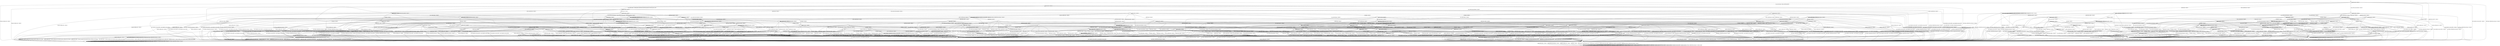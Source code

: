 digraph g {

	s0 [shape="circle" label="s0"];
	s1 [shape="circle" label="s1"];
	s2 [shape="circle" label="s2"];
	s3 [shape="circle" label="s3"];
	s4 [shape="circle" label="s4"];
	s5 [shape="circle" label="s5"];
	s6 [shape="circle" label="s6"];
	s7 [shape="circle" label="s7"];
	s8 [shape="circle" label="s8"];
	s9 [shape="circle" label="s9"];
	s10 [shape="circle" label="s10"];
	s11 [shape="circle" label="s11"];
	s12 [shape="circle" label="s12"];
	s13 [shape="circle" label="s13"];
	s14 [shape="circle" label="s14"];
	s15 [shape="circle" label="s15"];
	s16 [shape="circle" label="s16"];
	s17 [shape="circle" label="s17"];
	s18 [shape="circle" label="s18"];
	s19 [shape="circle" label="s19"];
	s20 [shape="circle" label="s20"];
	s21 [shape="circle" label="s21"];
	s22 [shape="circle" label="s22"];
	s23 [shape="circle" label="s23"];
	s24 [shape="circle" label="s24"];
	s25 [shape="circle" label="s25"];
	s26 [shape="circle" label="s26"];
	s27 [shape="circle" label="s27"];
	s28 [shape="circle" label="s28"];
	s29 [shape="circle" label="s29"];
	s30 [shape="circle" label="s30"];
	s31 [shape="circle" label="s31"];
	s32 [shape="circle" label="s32"];
	s33 [shape="circle" label="s33"];
	s34 [shape="circle" label="s34"];
	s35 [shape="circle" label="s35"];
	s36 [shape="circle" label="s36"];
	s37 [shape="circle" label="s37"];
	s38 [shape="circle" label="s38"];
	s39 [shape="circle" label="s39"];
	s40 [shape="circle" label="s40"];
	s41 [shape="circle" label="s41"];
	s42 [shape="circle" label="s42"];
	s43 [shape="circle" label="s43"];
	s44 [shape="circle" label="s44"];
	s45 [shape="circle" label="s45"];
	s46 [shape="circle" label="s46"];
	s47 [shape="circle" label="s47"];
	s48 [shape="circle" label="s48"];
	s49 [shape="circle" label="s49"];
	s50 [shape="circle" label="s50"];
	s51 [shape="circle" label="s51"];
	s52 [shape="circle" label="s52"];
	s53 [shape="circle" label="s53"];
	s54 [shape="circle" label="s54"];
	s55 [shape="circle" label="s55"];
	s56 [shape="circle" label="s56"];
	s57 [shape="circle" label="s57"];
	s58 [shape="circle" label="s58"];
	s59 [shape="circle" label="s59"];
	s60 [shape="circle" label="s60"];
	s61 [shape="circle" label="s61"];
	s62 [shape="circle" label="s62"];
	s63 [shape="circle" label="s63"];
	s64 [shape="circle" label="s64"];
	s65 [shape="circle" label="s65"];
	s66 [shape="circle" label="s66"];
	s67 [shape="circle" label="s67"];
	s68 [shape="circle" label="s68"];
	s69 [shape="circle" label="s69"];
	s70 [shape="circle" label="s70"];
	s71 [shape="circle" label="s71"];
	s72 [shape="circle" label="s72"];
	s73 [shape="circle" label="s73"];
	s74 [shape="circle" label="s74"];
	s75 [shape="circle" label="s75"];
	s76 [shape="circle" label="s76"];
	s77 [shape="circle" label="s77"];
	s78 [shape="circle" label="s78"];
	s79 [shape="circle" label="s79"];
	s80 [shape="circle" label="s80"];
	s81 [shape="circle" label="s81"];
	s82 [shape="circle" label="s82"];
	s83 [shape="circle" label="s83"];
	s84 [shape="circle" label="s84"];
	s85 [shape="circle" label="s85"];
	s86 [shape="circle" label="s86"];
	s87 [shape="circle" label="s87"];
	s88 [shape="circle" label="s88"];
	s89 [shape="circle" label="s89"];
	s0 -> s1 [label="RSA_CLIENT_HELLO / HELLO_VERIFY_REQUEST"];
	s0 -> s12 [label="RSA_CLIENT_KEY_EXCHANGE / TIMEOUT"];
	s0 -> s11 [label="CHANGE_CIPHER_SPEC / TIMEOUT"];
	s0 -> s21 [label="FINISHED / TIMEOUT"];
	s0 -> s0 [label="APPLICATION / TIMEOUT"];
	s0 -> s29 [label="CERTIFICATE / TIMEOUT"];
	s0 -> s42 [label="EMPTY_CERTIFICATE / TIMEOUT"];
	s0 -> s21 [label="CERTIFICATE_VERIFY / TIMEOUT"];
	s0 -> s3 [label="Alert(WARNING,CLOSE_NOTIFY) / TIMEOUT"];
	s0 -> s3 [label="Alert(FATAL,UNEXPECTED_MESSAGE) / TIMEOUT"];
	s1 -> s2 [label="RSA_CLIENT_HELLO / SERVER_HELLO,CERTIFICATE,CERTIFICATE_REQUEST,SERVER_HELLO_DONE"];
	s1 -> s16 [label="RSA_CLIENT_KEY_EXCHANGE / TIMEOUT"];
	s1 -> s11 [label="CHANGE_CIPHER_SPEC / TIMEOUT"];
	s1 -> s8 [label="FINISHED / TIMEOUT"];
	s1 -> s1 [label="APPLICATION / TIMEOUT"];
	s1 -> s18 [label="CERTIFICATE / TIMEOUT"];
	s1 -> s5 [label="EMPTY_CERTIFICATE / TIMEOUT"];
	s1 -> s8 [label="CERTIFICATE_VERIFY / TIMEOUT"];
	s1 -> s3 [label="Alert(WARNING,CLOSE_NOTIFY) / Alert(WARNING,CLOSE_NOTIFY)"];
	s1 -> s3 [label="Alert(FATAL,UNEXPECTED_MESSAGE) / TIMEOUT"];
	s2 -> s3 [label="RSA_CLIENT_HELLO / Alert(FATAL,UNEXPECTED_MESSAGE)"];
	s2 -> s13 [label="RSA_CLIENT_KEY_EXCHANGE / TIMEOUT"];
	s2 -> s11 [label="CHANGE_CIPHER_SPEC / TIMEOUT"];
	s2 -> s8 [label="FINISHED / TIMEOUT"];
	s2 -> s2 [label="APPLICATION / TIMEOUT"];
	s2 -> s26 [label="CERTIFICATE / TIMEOUT"];
	s2 -> s9 [label="EMPTY_CERTIFICATE / TIMEOUT"];
	s2 -> s8 [label="CERTIFICATE_VERIFY / TIMEOUT"];
	s2 -> s3 [label="Alert(WARNING,CLOSE_NOTIFY) / Alert(WARNING,CLOSE_NOTIFY)"];
	s2 -> s3 [label="Alert(FATAL,UNEXPECTED_MESSAGE) / TIMEOUT"];
	s3 -> s4 [label="RSA_CLIENT_HELLO / TIMEOUT"];
	s3 -> s4 [label="RSA_CLIENT_KEY_EXCHANGE / TIMEOUT"];
	s3 -> s4 [label="CHANGE_CIPHER_SPEC / TIMEOUT"];
	s3 -> s4 [label="FINISHED / TIMEOUT"];
	s3 -> s4 [label="APPLICATION / TIMEOUT"];
	s3 -> s4 [label="CERTIFICATE / TIMEOUT"];
	s3 -> s4 [label="EMPTY_CERTIFICATE / TIMEOUT"];
	s3 -> s4 [label="CERTIFICATE_VERIFY / TIMEOUT"];
	s3 -> s4 [label="Alert(WARNING,CLOSE_NOTIFY) / TIMEOUT"];
	s3 -> s4 [label="Alert(FATAL,UNEXPECTED_MESSAGE) / TIMEOUT"];
	s4 -> s4 [label="RSA_CLIENT_HELLO / SOCKET_CLOSED"];
	s4 -> s4 [label="RSA_CLIENT_KEY_EXCHANGE / SOCKET_CLOSED"];
	s4 -> s4 [label="CHANGE_CIPHER_SPEC / SOCKET_CLOSED"];
	s4 -> s4 [label="FINISHED / SOCKET_CLOSED"];
	s4 -> s4 [label="APPLICATION / SOCKET_CLOSED"];
	s4 -> s4 [label="CERTIFICATE / SOCKET_CLOSED"];
	s4 -> s4 [label="EMPTY_CERTIFICATE / SOCKET_CLOSED"];
	s4 -> s4 [label="CERTIFICATE_VERIFY / SOCKET_CLOSED"];
	s4 -> s4 [label="Alert(WARNING,CLOSE_NOTIFY) / SOCKET_CLOSED"];
	s4 -> s4 [label="Alert(FATAL,UNEXPECTED_MESSAGE) / SOCKET_CLOSED"];
	s5 -> s5 [label="RSA_CLIENT_HELLO / TIMEOUT"];
	s5 -> s57 [label="RSA_CLIENT_KEY_EXCHANGE / TIMEOUT"];
	s5 -> s6 [label="CHANGE_CIPHER_SPEC / TIMEOUT"];
	s5 -> s28 [label="FINISHED / TIMEOUT"];
	s5 -> s5 [label="APPLICATION / TIMEOUT"];
	s5 -> s8 [label="CERTIFICATE / TIMEOUT"];
	s5 -> s8 [label="EMPTY_CERTIFICATE / TIMEOUT"];
	s5 -> s7 [label="CERTIFICATE_VERIFY / TIMEOUT"];
	s5 -> s3 [label="Alert(WARNING,CLOSE_NOTIFY) / Alert(WARNING,CLOSE_NOTIFY)"];
	s5 -> s3 [label="Alert(FATAL,UNEXPECTED_MESSAGE) / TIMEOUT"];
	s6 -> s3 [label="RSA_CLIENT_HELLO / Alert(FATAL,UNEXPECTED_MESSAGE)"];
	s6 -> s3 [label="RSA_CLIENT_KEY_EXCHANGE / Alert(FATAL,UNEXPECTED_MESSAGE)"];
	s6 -> s11 [label="CHANGE_CIPHER_SPEC / TIMEOUT"];
	s6 -> s3 [label="FINISHED / Alert(FATAL,UNEXPECTED_MESSAGE)"];
	s6 -> s6 [label="APPLICATION / TIMEOUT"];
	s6 -> s3 [label="CERTIFICATE / Alert(FATAL,UNEXPECTED_MESSAGE)"];
	s6 -> s3 [label="EMPTY_CERTIFICATE / Alert(FATAL,UNEXPECTED_MESSAGE)"];
	s6 -> s3 [label="CERTIFICATE_VERIFY / Alert(FATAL,UNEXPECTED_MESSAGE)"];
	s6 -> s6 [label="Alert(WARNING,CLOSE_NOTIFY) / TIMEOUT"];
	s6 -> s6 [label="Alert(FATAL,UNEXPECTED_MESSAGE) / TIMEOUT"];
	s7 -> s7 [label="RSA_CLIENT_HELLO / TIMEOUT"];
	s7 -> s71 [label="RSA_CLIENT_KEY_EXCHANGE / TIMEOUT"];
	s7 -> s6 [label="CHANGE_CIPHER_SPEC / TIMEOUT"];
	s7 -> s53 [label="FINISHED / TIMEOUT"];
	s7 -> s7 [label="APPLICATION / TIMEOUT"];
	s7 -> s8 [label="CERTIFICATE / TIMEOUT"];
	s7 -> s8 [label="EMPTY_CERTIFICATE / TIMEOUT"];
	s7 -> s8 [label="CERTIFICATE_VERIFY / TIMEOUT"];
	s7 -> s3 [label="Alert(WARNING,CLOSE_NOTIFY) / Alert(WARNING,CLOSE_NOTIFY)"];
	s7 -> s3 [label="Alert(FATAL,UNEXPECTED_MESSAGE) / TIMEOUT"];
	s8 -> s8 [label="RSA_CLIENT_HELLO / TIMEOUT"];
	s8 -> s8 [label="RSA_CLIENT_KEY_EXCHANGE / TIMEOUT"];
	s8 -> s11 [label="CHANGE_CIPHER_SPEC / TIMEOUT"];
	s8 -> s8 [label="FINISHED / TIMEOUT"];
	s8 -> s8 [label="APPLICATION / TIMEOUT"];
	s8 -> s8 [label="CERTIFICATE / TIMEOUT"];
	s8 -> s8 [label="EMPTY_CERTIFICATE / TIMEOUT"];
	s8 -> s8 [label="CERTIFICATE_VERIFY / TIMEOUT"];
	s8 -> s3 [label="Alert(WARNING,CLOSE_NOTIFY) / Alert(WARNING,CLOSE_NOTIFY)"];
	s8 -> s3 [label="Alert(FATAL,UNEXPECTED_MESSAGE) / TIMEOUT"];
	s9 -> s31 [label="RSA_CLIENT_HELLO / TIMEOUT"];
	s9 -> s19 [label="RSA_CLIENT_KEY_EXCHANGE / TIMEOUT"];
	s9 -> s10 [label="CHANGE_CIPHER_SPEC / TIMEOUT"];
	s9 -> s46 [label="FINISHED / TIMEOUT"];
	s9 -> s9 [label="APPLICATION / TIMEOUT"];
	s9 -> s8 [label="CERTIFICATE / TIMEOUT"];
	s9 -> s8 [label="EMPTY_CERTIFICATE / TIMEOUT"];
	s9 -> s9 [label="CERTIFICATE_VERIFY / TIMEOUT"];
	s9 -> s3 [label="Alert(WARNING,CLOSE_NOTIFY) / Alert(WARNING,CLOSE_NOTIFY)"];
	s9 -> s3 [label="Alert(FATAL,UNEXPECTED_MESSAGE) / TIMEOUT"];
	s10 -> s3 [label="RSA_CLIENT_HELLO / Alert(FATAL,BAD_CERTIFICATE)"];
	s10 -> s3 [label="RSA_CLIENT_KEY_EXCHANGE / Alert(FATAL,BAD_CERTIFICATE)"];
	s10 -> s11 [label="CHANGE_CIPHER_SPEC / TIMEOUT"];
	s10 -> s3 [label="FINISHED / Alert(FATAL,BAD_CERTIFICATE)"];
	s10 -> s10 [label="APPLICATION / TIMEOUT"];
	s10 -> s3 [label="CERTIFICATE / Alert(FATAL,BAD_CERTIFICATE)"];
	s10 -> s3 [label="EMPTY_CERTIFICATE / Alert(FATAL,BAD_CERTIFICATE)"];
	s10 -> s3 [label="CERTIFICATE_VERIFY / Alert(FATAL,BAD_CERTIFICATE)"];
	s10 -> s10 [label="Alert(WARNING,CLOSE_NOTIFY) / TIMEOUT"];
	s10 -> s10 [label="Alert(FATAL,UNEXPECTED_MESSAGE) / TIMEOUT"];
	s11 -> s11 [label="RSA_CLIENT_HELLO / TIMEOUT"];
	s11 -> s11 [label="RSA_CLIENT_KEY_EXCHANGE / TIMEOUT"];
	s11 -> s11 [label="CHANGE_CIPHER_SPEC / TIMEOUT"];
	s11 -> s11 [label="FINISHED / TIMEOUT"];
	s11 -> s11 [label="APPLICATION / TIMEOUT"];
	s11 -> s11 [label="CERTIFICATE / TIMEOUT"];
	s11 -> s11 [label="EMPTY_CERTIFICATE / TIMEOUT"];
	s11 -> s11 [label="CERTIFICATE_VERIFY / TIMEOUT"];
	s11 -> s11 [label="Alert(WARNING,CLOSE_NOTIFY) / TIMEOUT"];
	s11 -> s11 [label="Alert(FATAL,UNEXPECTED_MESSAGE) / TIMEOUT"];
	s12 -> s85 [label="RSA_CLIENT_HELLO / TIMEOUT"];
	s12 -> s21 [label="RSA_CLIENT_KEY_EXCHANGE / TIMEOUT"];
	s12 -> s20 [label="CHANGE_CIPHER_SPEC / TIMEOUT"];
	s12 -> s22 [label="FINISHED / TIMEOUT"];
	s12 -> s12 [label="APPLICATION / TIMEOUT"];
	s12 -> s56 [label="CERTIFICATE / TIMEOUT"];
	s12 -> s56 [label="EMPTY_CERTIFICATE / TIMEOUT"];
	s12 -> s55 [label="CERTIFICATE_VERIFY / TIMEOUT"];
	s12 -> s3 [label="Alert(WARNING,CLOSE_NOTIFY) / TIMEOUT"];
	s12 -> s3 [label="Alert(FATAL,UNEXPECTED_MESSAGE) / TIMEOUT"];
	s13 -> s38 [label="RSA_CLIENT_HELLO / TIMEOUT"];
	s13 -> s8 [label="RSA_CLIENT_KEY_EXCHANGE / TIMEOUT"];
	s13 -> s23 [label="CHANGE_CIPHER_SPEC / TIMEOUT"];
	s13 -> s33 [label="FINISHED / TIMEOUT"];
	s13 -> s13 [label="APPLICATION / TIMEOUT"];
	s13 -> s77 [label="CERTIFICATE / TIMEOUT"];
	s13 -> s19 [label="EMPTY_CERTIFICATE / TIMEOUT"];
	s13 -> s14 [label="CERTIFICATE_VERIFY / TIMEOUT"];
	s13 -> s3 [label="Alert(WARNING,CLOSE_NOTIFY) / Alert(WARNING,CLOSE_NOTIFY)"];
	s13 -> s3 [label="Alert(FATAL,UNEXPECTED_MESSAGE) / TIMEOUT"];
	s14 -> s14 [label="RSA_CLIENT_HELLO / TIMEOUT"];
	s14 -> s8 [label="RSA_CLIENT_KEY_EXCHANGE / TIMEOUT"];
	s14 -> s15 [label="CHANGE_CIPHER_SPEC / TIMEOUT"];
	s14 -> s39 [label="FINISHED / TIMEOUT"];
	s14 -> s14 [label="APPLICATION / TIMEOUT"];
	s14 -> s37 [label="CERTIFICATE / TIMEOUT"];
	s14 -> s37 [label="EMPTY_CERTIFICATE / TIMEOUT"];
	s14 -> s8 [label="CERTIFICATE_VERIFY / TIMEOUT"];
	s14 -> s3 [label="Alert(WARNING,CLOSE_NOTIFY) / Alert(WARNING,CLOSE_NOTIFY)"];
	s14 -> s3 [label="Alert(FATAL,UNEXPECTED_MESSAGE) / TIMEOUT"];
	s15 -> s3 [label="RSA_CLIENT_HELLO / Alert(FATAL,HANDSHAKE_FAILURE)"];
	s15 -> s3 [label="RSA_CLIENT_KEY_EXCHANGE / Alert(FATAL,HANDSHAKE_FAILURE)"];
	s15 -> s11 [label="CHANGE_CIPHER_SPEC / TIMEOUT"];
	s15 -> s3 [label="FINISHED / Alert(FATAL,HANDSHAKE_FAILURE)"];
	s15 -> s15 [label="APPLICATION / TIMEOUT"];
	s15 -> s3 [label="CERTIFICATE / Alert(FATAL,HANDSHAKE_FAILURE)"];
	s15 -> s3 [label="EMPTY_CERTIFICATE / Alert(FATAL,HANDSHAKE_FAILURE)"];
	s15 -> s3 [label="CERTIFICATE_VERIFY / Alert(FATAL,HANDSHAKE_FAILURE)"];
	s15 -> s15 [label="Alert(WARNING,CLOSE_NOTIFY) / TIMEOUT"];
	s15 -> s15 [label="Alert(FATAL,UNEXPECTED_MESSAGE) / TIMEOUT"];
	s16 -> s38 [label="RSA_CLIENT_HELLO / TIMEOUT"];
	s16 -> s8 [label="RSA_CLIENT_KEY_EXCHANGE / TIMEOUT"];
	s16 -> s6 [label="CHANGE_CIPHER_SPEC / TIMEOUT"];
	s16 -> s33 [label="FINISHED / TIMEOUT"];
	s16 -> s16 [label="APPLICATION / TIMEOUT"];
	s16 -> s57 [label="CERTIFICATE / TIMEOUT"];
	s16 -> s57 [label="EMPTY_CERTIFICATE / TIMEOUT"];
	s16 -> s17 [label="CERTIFICATE_VERIFY / TIMEOUT"];
	s16 -> s3 [label="Alert(WARNING,CLOSE_NOTIFY) / Alert(WARNING,CLOSE_NOTIFY)"];
	s16 -> s3 [label="Alert(FATAL,UNEXPECTED_MESSAGE) / TIMEOUT"];
	s17 -> s51 [label="RSA_CLIENT_HELLO / TIMEOUT"];
	s17 -> s8 [label="RSA_CLIENT_KEY_EXCHANGE / TIMEOUT"];
	s17 -> s6 [label="CHANGE_CIPHER_SPEC / TIMEOUT"];
	s17 -> s40 [label="FINISHED / TIMEOUT"];
	s17 -> s17 [label="APPLICATION / TIMEOUT"];
	s17 -> s71 [label="CERTIFICATE / TIMEOUT"];
	s17 -> s71 [label="EMPTY_CERTIFICATE / TIMEOUT"];
	s17 -> s8 [label="CERTIFICATE_VERIFY / TIMEOUT"];
	s17 -> s3 [label="Alert(WARNING,CLOSE_NOTIFY) / Alert(WARNING,CLOSE_NOTIFY)"];
	s17 -> s3 [label="Alert(FATAL,UNEXPECTED_MESSAGE) / TIMEOUT"];
	s18 -> s18 [label="RSA_CLIENT_HELLO / TIMEOUT"];
	s18 -> s30 [label="RSA_CLIENT_KEY_EXCHANGE / TIMEOUT"];
	s18 -> s11 [label="CHANGE_CIPHER_SPEC / TIMEOUT"];
	s18 -> s18 [label="FINISHED / TIMEOUT"];
	s18 -> s18 [label="APPLICATION / TIMEOUT"];
	s18 -> s8 [label="CERTIFICATE / TIMEOUT"];
	s18 -> s8 [label="EMPTY_CERTIFICATE / TIMEOUT"];
	s18 -> s7 [label="CERTIFICATE_VERIFY / TIMEOUT"];
	s18 -> s3 [label="Alert(WARNING,CLOSE_NOTIFY) / Alert(WARNING,CLOSE_NOTIFY)"];
	s18 -> s3 [label="Alert(FATAL,UNEXPECTED_MESSAGE) / TIMEOUT"];
	s19 -> s19 [label="RSA_CLIENT_HELLO / TIMEOUT"];
	s19 -> s8 [label="RSA_CLIENT_KEY_EXCHANGE / TIMEOUT"];
	s19 -> s10 [label="CHANGE_CIPHER_SPEC / TIMEOUT"];
	s19 -> s52 [label="FINISHED / TIMEOUT"];
	s19 -> s19 [label="APPLICATION / TIMEOUT"];
	s19 -> s8 [label="CERTIFICATE / TIMEOUT"];
	s19 -> s8 [label="EMPTY_CERTIFICATE / TIMEOUT"];
	s19 -> s62 [label="CERTIFICATE_VERIFY / TIMEOUT"];
	s19 -> s3 [label="Alert(WARNING,CLOSE_NOTIFY) / Alert(WARNING,CLOSE_NOTIFY)"];
	s19 -> s3 [label="Alert(FATAL,UNEXPECTED_MESSAGE) / TIMEOUT"];
	s20 -> s3 [label="RSA_CLIENT_HELLO / TIMEOUT"];
	s20 -> s3 [label="RSA_CLIENT_KEY_EXCHANGE / TIMEOUT"];
	s20 -> s11 [label="CHANGE_CIPHER_SPEC / TIMEOUT"];
	s20 -> s3 [label="FINISHED / TIMEOUT"];
	s20 -> s20 [label="APPLICATION / TIMEOUT"];
	s20 -> s3 [label="CERTIFICATE / TIMEOUT"];
	s20 -> s3 [label="EMPTY_CERTIFICATE / TIMEOUT"];
	s20 -> s3 [label="CERTIFICATE_VERIFY / TIMEOUT"];
	s20 -> s20 [label="Alert(WARNING,CLOSE_NOTIFY) / TIMEOUT"];
	s20 -> s20 [label="Alert(FATAL,UNEXPECTED_MESSAGE) / TIMEOUT"];
	s21 -> s21 [label="RSA_CLIENT_HELLO / TIMEOUT"];
	s21 -> s21 [label="RSA_CLIENT_KEY_EXCHANGE / TIMEOUT"];
	s21 -> s11 [label="CHANGE_CIPHER_SPEC / TIMEOUT"];
	s21 -> s21 [label="FINISHED / TIMEOUT"];
	s21 -> s21 [label="APPLICATION / TIMEOUT"];
	s21 -> s21 [label="CERTIFICATE / TIMEOUT"];
	s21 -> s21 [label="EMPTY_CERTIFICATE / TIMEOUT"];
	s21 -> s21 [label="CERTIFICATE_VERIFY / TIMEOUT"];
	s21 -> s3 [label="Alert(WARNING,CLOSE_NOTIFY) / TIMEOUT"];
	s21 -> s3 [label="Alert(FATAL,UNEXPECTED_MESSAGE) / TIMEOUT"];
	s22 -> s22 [label="RSA_CLIENT_HELLO / TIMEOUT"];
	s22 -> s21 [label="RSA_CLIENT_KEY_EXCHANGE / TIMEOUT"];
	s22 -> s20 [label="CHANGE_CIPHER_SPEC / TIMEOUT"];
	s22 -> s21 [label="FINISHED / TIMEOUT"];
	s22 -> s22 [label="APPLICATION / TIMEOUT"];
	s22 -> s47 [label="CERTIFICATE / TIMEOUT"];
	s22 -> s47 [label="EMPTY_CERTIFICATE / TIMEOUT"];
	s22 -> s84 [label="CERTIFICATE_VERIFY / TIMEOUT"];
	s22 -> s3 [label="Alert(WARNING,CLOSE_NOTIFY) / TIMEOUT"];
	s22 -> s3 [label="Alert(FATAL,UNEXPECTED_MESSAGE) / TIMEOUT"];
	s23 -> s25 [label="RSA_CLIENT_HELLO / TIMEOUT"];
	s23 -> s8 [label="RSA_CLIENT_KEY_EXCHANGE / TIMEOUT"];
	s23 -> s11 [label="CHANGE_CIPHER_SPEC / TIMEOUT"];
	s23 -> s24 [label="FINISHED / CHANGE_CIPHER_SPEC,FINISHED,CHANGE_CIPHER_SPEC,FINISHED"];
	s23 -> s23 [label="APPLICATION / TIMEOUT"];
	s23 -> s34 [label="CERTIFICATE / TIMEOUT"];
	s23 -> s19 [label="EMPTY_CERTIFICATE / TIMEOUT"];
	s23 -> s14 [label="CERTIFICATE_VERIFY / TIMEOUT"];
	s23 -> s23 [label="Alert(WARNING,CLOSE_NOTIFY) / TIMEOUT"];
	s23 -> s23 [label="Alert(FATAL,UNEXPECTED_MESSAGE) / TIMEOUT"];
	s24 -> s24 [label="RSA_CLIENT_HELLO / TIMEOUT"];
	s24 -> s24 [label="RSA_CLIENT_KEY_EXCHANGE / TIMEOUT"];
	s24 -> s11 [label="CHANGE_CIPHER_SPEC / TIMEOUT"];
	s24 -> s24 [label="FINISHED / TIMEOUT"];
	s24 -> s3 [label="APPLICATION / APPLICATION"];
	s24 -> s24 [label="CERTIFICATE / TIMEOUT"];
	s24 -> s24 [label="EMPTY_CERTIFICATE / TIMEOUT"];
	s24 -> s24 [label="CERTIFICATE_VERIFY / TIMEOUT"];
	s24 -> s3 [label="Alert(WARNING,CLOSE_NOTIFY) / TIMEOUT"];
	s24 -> s3 [label="Alert(FATAL,UNEXPECTED_MESSAGE) / TIMEOUT"];
	s25 -> s8 [label="RSA_CLIENT_HELLO / TIMEOUT"];
	s25 -> s8 [label="RSA_CLIENT_KEY_EXCHANGE / TIMEOUT"];
	s25 -> s6 [label="CHANGE_CIPHER_SPEC / TIMEOUT"];
	s25 -> s25 [label="FINISHED / TIMEOUT"];
	s25 -> s8 [label="APPLICATION / TIMEOUT"];
	s25 -> s48 [label="CERTIFICATE / TIMEOUT"];
	s25 -> s48 [label="EMPTY_CERTIFICATE / TIMEOUT"];
	s25 -> s67 [label="CERTIFICATE_VERIFY / TIMEOUT"];
	s25 -> s3 [label="Alert(WARNING,CLOSE_NOTIFY) / Alert(WARNING,CLOSE_NOTIFY)"];
	s25 -> s3 [label="Alert(FATAL,UNEXPECTED_MESSAGE) / TIMEOUT"];
	s26 -> s18 [label="RSA_CLIENT_HELLO / TIMEOUT"];
	s26 -> s27 [label="RSA_CLIENT_KEY_EXCHANGE / TIMEOUT"];
	s26 -> s11 [label="CHANGE_CIPHER_SPEC / TIMEOUT"];
	s26 -> s18 [label="FINISHED / TIMEOUT"];
	s26 -> s26 [label="APPLICATION / TIMEOUT"];
	s26 -> s8 [label="CERTIFICATE / TIMEOUT"];
	s26 -> s8 [label="EMPTY_CERTIFICATE / TIMEOUT"];
	s26 -> s83 [label="CERTIFICATE_VERIFY / TIMEOUT"];
	s26 -> s3 [label="Alert(WARNING,CLOSE_NOTIFY) / Alert(WARNING,CLOSE_NOTIFY)"];
	s26 -> s3 [label="Alert(FATAL,UNEXPECTED_MESSAGE) / TIMEOUT"];
	s27 -> s30 [label="RSA_CLIENT_HELLO / TIMEOUT"];
	s27 -> s8 [label="RSA_CLIENT_KEY_EXCHANGE / TIMEOUT"];
	s27 -> s11 [label="CHANGE_CIPHER_SPEC / TIMEOUT"];
	s27 -> s30 [label="FINISHED / TIMEOUT"];
	s27 -> s27 [label="APPLICATION / TIMEOUT"];
	s27 -> s8 [label="CERTIFICATE / TIMEOUT"];
	s27 -> s8 [label="EMPTY_CERTIFICATE / TIMEOUT"];
	s27 -> s75 [label="CERTIFICATE_VERIFY / TIMEOUT"];
	s27 -> s3 [label="Alert(WARNING,CLOSE_NOTIFY) / Alert(WARNING,CLOSE_NOTIFY)"];
	s27 -> s3 [label="Alert(FATAL,UNEXPECTED_MESSAGE) / TIMEOUT"];
	s28 -> s73 [label="RSA_CLIENT_HELLO / TIMEOUT"];
	s28 -> s65 [label="RSA_CLIENT_KEY_EXCHANGE / TIMEOUT"];
	s28 -> s6 [label="CHANGE_CIPHER_SPEC / TIMEOUT"];
	s28 -> s8 [label="FINISHED / TIMEOUT"];
	s28 -> s28 [label="APPLICATION / TIMEOUT"];
	s28 -> s8 [label="CERTIFICATE / TIMEOUT"];
	s28 -> s8 [label="EMPTY_CERTIFICATE / TIMEOUT"];
	s28 -> s53 [label="CERTIFICATE_VERIFY / TIMEOUT"];
	s28 -> s3 [label="Alert(WARNING,CLOSE_NOTIFY) / Alert(WARNING,CLOSE_NOTIFY)"];
	s28 -> s3 [label="Alert(FATAL,UNEXPECTED_MESSAGE) / TIMEOUT"];
	s29 -> s29 [label="RSA_CLIENT_HELLO / TIMEOUT"];
	s29 -> s29 [label="RSA_CLIENT_KEY_EXCHANGE / TIMEOUT"];
	s29 -> s11 [label="CHANGE_CIPHER_SPEC / TIMEOUT"];
	s29 -> s29 [label="FINISHED / TIMEOUT"];
	s29 -> s29 [label="APPLICATION / TIMEOUT"];
	s29 -> s21 [label="CERTIFICATE / TIMEOUT"];
	s29 -> s21 [label="EMPTY_CERTIFICATE / TIMEOUT"];
	s29 -> s32 [label="CERTIFICATE_VERIFY / TIMEOUT"];
	s29 -> s3 [label="Alert(WARNING,CLOSE_NOTIFY) / TIMEOUT"];
	s29 -> s3 [label="Alert(FATAL,UNEXPECTED_MESSAGE) / TIMEOUT"];
	s30 -> s30 [label="RSA_CLIENT_HELLO / TIMEOUT"];
	s30 -> s8 [label="RSA_CLIENT_KEY_EXCHANGE / TIMEOUT"];
	s30 -> s11 [label="CHANGE_CIPHER_SPEC / TIMEOUT"];
	s30 -> s30 [label="FINISHED / TIMEOUT"];
	s30 -> s30 [label="APPLICATION / TIMEOUT"];
	s30 -> s8 [label="CERTIFICATE / TIMEOUT"];
	s30 -> s8 [label="EMPTY_CERTIFICATE / TIMEOUT"];
	s30 -> s71 [label="CERTIFICATE_VERIFY / TIMEOUT"];
	s30 -> s3 [label="Alert(WARNING,CLOSE_NOTIFY) / Alert(WARNING,CLOSE_NOTIFY)"];
	s30 -> s3 [label="Alert(FATAL,UNEXPECTED_MESSAGE) / TIMEOUT"];
	s31 -> s8 [label="RSA_CLIENT_HELLO / TIMEOUT"];
	s31 -> s19 [label="RSA_CLIENT_KEY_EXCHANGE / TIMEOUT"];
	s31 -> s10 [label="CHANGE_CIPHER_SPEC / TIMEOUT"];
	s31 -> s44 [label="FINISHED / TIMEOUT"];
	s31 -> s31 [label="APPLICATION / TIMEOUT"];
	s31 -> s8 [label="CERTIFICATE / TIMEOUT"];
	s31 -> s8 [label="EMPTY_CERTIFICATE / TIMEOUT"];
	s31 -> s31 [label="CERTIFICATE_VERIFY / TIMEOUT"];
	s31 -> s3 [label="Alert(WARNING,CLOSE_NOTIFY) / Alert(WARNING,CLOSE_NOTIFY)"];
	s31 -> s3 [label="Alert(FATAL,UNEXPECTED_MESSAGE) / TIMEOUT"];
	s32 -> s88 [label="RSA_CLIENT_HELLO / TIMEOUT"];
	s32 -> s45 [label="RSA_CLIENT_KEY_EXCHANGE / TIMEOUT"];
	s32 -> s20 [label="CHANGE_CIPHER_SPEC / TIMEOUT"];
	s32 -> s59 [label="FINISHED / TIMEOUT"];
	s32 -> s32 [label="APPLICATION / TIMEOUT"];
	s32 -> s21 [label="CERTIFICATE / TIMEOUT"];
	s32 -> s21 [label="EMPTY_CERTIFICATE / TIMEOUT"];
	s32 -> s21 [label="CERTIFICATE_VERIFY / TIMEOUT"];
	s32 -> s3 [label="Alert(WARNING,CLOSE_NOTIFY) / TIMEOUT"];
	s32 -> s3 [label="Alert(FATAL,UNEXPECTED_MESSAGE) / TIMEOUT"];
	s33 -> s38 [label="RSA_CLIENT_HELLO / TIMEOUT"];
	s33 -> s8 [label="RSA_CLIENT_KEY_EXCHANGE / TIMEOUT"];
	s33 -> s6 [label="CHANGE_CIPHER_SPEC / TIMEOUT"];
	s33 -> s8 [label="FINISHED / TIMEOUT"];
	s33 -> s33 [label="APPLICATION / TIMEOUT"];
	s33 -> s65 [label="CERTIFICATE / TIMEOUT"];
	s33 -> s65 [label="EMPTY_CERTIFICATE / TIMEOUT"];
	s33 -> s40 [label="CERTIFICATE_VERIFY / TIMEOUT"];
	s33 -> s3 [label="Alert(WARNING,CLOSE_NOTIFY) / Alert(WARNING,CLOSE_NOTIFY)"];
	s33 -> s3 [label="Alert(FATAL,UNEXPECTED_MESSAGE) / TIMEOUT"];
	s34 -> s48 [label="RSA_CLIENT_HELLO / TIMEOUT"];
	s34 -> s8 [label="RSA_CLIENT_KEY_EXCHANGE / TIMEOUT"];
	s34 -> s6 [label="CHANGE_CIPHER_SPEC / TIMEOUT"];
	s34 -> s35 [label="FINISHED / TIMEOUT"];
	s34 -> s8 [label="APPLICATION / TIMEOUT"];
	s34 -> s8 [label="CERTIFICATE / TIMEOUT"];
	s34 -> s8 [label="EMPTY_CERTIFICATE / TIMEOUT"];
	s34 -> s41 [label="CERTIFICATE_VERIFY / TIMEOUT"];
	s34 -> s3 [label="Alert(WARNING,CLOSE_NOTIFY) / Alert(WARNING,CLOSE_NOTIFY)"];
	s34 -> s3 [label="Alert(FATAL,UNEXPECTED_MESSAGE) / TIMEOUT"];
	s35 -> s76 [label="RSA_CLIENT_HELLO / TIMEOUT"];
	s35 -> s8 [label="RSA_CLIENT_KEY_EXCHANGE / TIMEOUT"];
	s35 -> s36 [label="CHANGE_CIPHER_SPEC / TIMEOUT"];
	s35 -> s8 [label="FINISHED / TIMEOUT"];
	s35 -> s8 [label="APPLICATION / TIMEOUT"];
	s35 -> s8 [label="CERTIFICATE / TIMEOUT"];
	s35 -> s8 [label="EMPTY_CERTIFICATE / TIMEOUT"];
	s35 -> s35 [label="CERTIFICATE_VERIFY / TIMEOUT"];
	s35 -> s3 [label="Alert(WARNING,CLOSE_NOTIFY) / Alert(WARNING,CLOSE_NOTIFY)"];
	s35 -> s3 [label="Alert(FATAL,UNEXPECTED_MESSAGE) / TIMEOUT"];
	s36 -> s11 [label="RSA_CLIENT_HELLO / CHANGE_CIPHER_SPEC,FINISHED,CHANGE_CIPHER_SPEC,FINISHED"];
	s36 -> s11 [label="RSA_CLIENT_KEY_EXCHANGE / CHANGE_CIPHER_SPEC,UNKNOWN_MESSAGE,CHANGE_CIPHER_SPEC,UNKNOWN_MESSAGE"];
	s36 -> s11 [label="CHANGE_CIPHER_SPEC / TIMEOUT"];
	s36 -> s11 [label="FINISHED / CHANGE_CIPHER_SPEC,FINISHED,CHANGE_CIPHER_SPEC,FINISHED"];
	s36 -> s36 [label="APPLICATION / TIMEOUT"];
	s36 -> s11 [label="CERTIFICATE / CHANGE_CIPHER_SPEC,FINISHED,CHANGE_CIPHER_SPEC,FINISHED"];
	s36 -> s11 [label="EMPTY_CERTIFICATE / CHANGE_CIPHER_SPEC,FINISHED,CHANGE_CIPHER_SPEC,FINISHED"];
	s36 -> s11 [label="CERTIFICATE_VERIFY / CHANGE_CIPHER_SPEC,FINISHED,CHANGE_CIPHER_SPEC,FINISHED"];
	s36 -> s36 [label="Alert(WARNING,CLOSE_NOTIFY) / TIMEOUT"];
	s36 -> s36 [label="Alert(FATAL,UNEXPECTED_MESSAGE) / TIMEOUT"];
	s37 -> s37 [label="RSA_CLIENT_HELLO / TIMEOUT"];
	s37 -> s8 [label="RSA_CLIENT_KEY_EXCHANGE / TIMEOUT"];
	s37 -> s15 [label="CHANGE_CIPHER_SPEC / TIMEOUT"];
	s37 -> s60 [label="FINISHED / TIMEOUT"];
	s37 -> s37 [label="APPLICATION / TIMEOUT"];
	s37 -> s8 [label="CERTIFICATE / TIMEOUT"];
	s37 -> s8 [label="EMPTY_CERTIFICATE / TIMEOUT"];
	s37 -> s8 [label="CERTIFICATE_VERIFY / TIMEOUT"];
	s37 -> s3 [label="Alert(WARNING,CLOSE_NOTIFY) / Alert(WARNING,CLOSE_NOTIFY)"];
	s37 -> s3 [label="Alert(FATAL,UNEXPECTED_MESSAGE) / TIMEOUT"];
	s38 -> s8 [label="RSA_CLIENT_HELLO / TIMEOUT"];
	s38 -> s8 [label="RSA_CLIENT_KEY_EXCHANGE / TIMEOUT"];
	s38 -> s6 [label="CHANGE_CIPHER_SPEC / TIMEOUT"];
	s38 -> s38 [label="FINISHED / TIMEOUT"];
	s38 -> s38 [label="APPLICATION / TIMEOUT"];
	s38 -> s86 [label="CERTIFICATE / TIMEOUT"];
	s38 -> s86 [label="EMPTY_CERTIFICATE / TIMEOUT"];
	s38 -> s51 [label="CERTIFICATE_VERIFY / TIMEOUT"];
	s38 -> s3 [label="Alert(WARNING,CLOSE_NOTIFY) / Alert(WARNING,CLOSE_NOTIFY)"];
	s38 -> s3 [label="Alert(FATAL,UNEXPECTED_MESSAGE) / TIMEOUT"];
	s39 -> s39 [label="RSA_CLIENT_HELLO / TIMEOUT"];
	s39 -> s8 [label="RSA_CLIENT_KEY_EXCHANGE / TIMEOUT"];
	s39 -> s15 [label="CHANGE_CIPHER_SPEC / TIMEOUT"];
	s39 -> s8 [label="FINISHED / TIMEOUT"];
	s39 -> s39 [label="APPLICATION / TIMEOUT"];
	s39 -> s60 [label="CERTIFICATE / TIMEOUT"];
	s39 -> s60 [label="EMPTY_CERTIFICATE / TIMEOUT"];
	s39 -> s8 [label="CERTIFICATE_VERIFY / TIMEOUT"];
	s39 -> s3 [label="Alert(WARNING,CLOSE_NOTIFY) / Alert(WARNING,CLOSE_NOTIFY)"];
	s39 -> s3 [label="Alert(FATAL,UNEXPECTED_MESSAGE) / TIMEOUT"];
	s40 -> s54 [label="RSA_CLIENT_HELLO / TIMEOUT"];
	s40 -> s8 [label="RSA_CLIENT_KEY_EXCHANGE / TIMEOUT"];
	s40 -> s6 [label="CHANGE_CIPHER_SPEC / TIMEOUT"];
	s40 -> s8 [label="FINISHED / TIMEOUT"];
	s40 -> s40 [label="APPLICATION / TIMEOUT"];
	s40 -> s61 [label="CERTIFICATE / TIMEOUT"];
	s40 -> s61 [label="EMPTY_CERTIFICATE / TIMEOUT"];
	s40 -> s8 [label="CERTIFICATE_VERIFY / TIMEOUT"];
	s40 -> s3 [label="Alert(WARNING,CLOSE_NOTIFY) / Alert(WARNING,CLOSE_NOTIFY)"];
	s40 -> s3 [label="Alert(FATAL,UNEXPECTED_MESSAGE) / TIMEOUT"];
	s41 -> s49 [label="RSA_CLIENT_HELLO / TIMEOUT"];
	s41 -> s8 [label="RSA_CLIENT_KEY_EXCHANGE / TIMEOUT"];
	s41 -> s6 [label="CHANGE_CIPHER_SPEC / TIMEOUT"];
	s41 -> s35 [label="FINISHED / TIMEOUT"];
	s41 -> s8 [label="APPLICATION / TIMEOUT"];
	s41 -> s8 [label="CERTIFICATE / TIMEOUT"];
	s41 -> s8 [label="EMPTY_CERTIFICATE / TIMEOUT"];
	s41 -> s8 [label="CERTIFICATE_VERIFY / TIMEOUT"];
	s41 -> s3 [label="Alert(WARNING,CLOSE_NOTIFY) / Alert(WARNING,CLOSE_NOTIFY)"];
	s41 -> s3 [label="Alert(FATAL,UNEXPECTED_MESSAGE) / TIMEOUT"];
	s42 -> s42 [label="RSA_CLIENT_HELLO / TIMEOUT"];
	s42 -> s56 [label="RSA_CLIENT_KEY_EXCHANGE / TIMEOUT"];
	s42 -> s20 [label="CHANGE_CIPHER_SPEC / TIMEOUT"];
	s42 -> s43 [label="FINISHED / TIMEOUT"];
	s42 -> s42 [label="APPLICATION / TIMEOUT"];
	s42 -> s21 [label="CERTIFICATE / TIMEOUT"];
	s42 -> s21 [label="EMPTY_CERTIFICATE / TIMEOUT"];
	s42 -> s32 [label="CERTIFICATE_VERIFY / TIMEOUT"];
	s42 -> s3 [label="Alert(WARNING,CLOSE_NOTIFY) / TIMEOUT"];
	s42 -> s3 [label="Alert(FATAL,UNEXPECTED_MESSAGE) / TIMEOUT"];
	s43 -> s43 [label="RSA_CLIENT_HELLO / TIMEOUT"];
	s43 -> s47 [label="RSA_CLIENT_KEY_EXCHANGE / TIMEOUT"];
	s43 -> s20 [label="CHANGE_CIPHER_SPEC / TIMEOUT"];
	s43 -> s21 [label="FINISHED / TIMEOUT"];
	s43 -> s43 [label="APPLICATION / TIMEOUT"];
	s43 -> s21 [label="CERTIFICATE / TIMEOUT"];
	s43 -> s21 [label="EMPTY_CERTIFICATE / TIMEOUT"];
	s43 -> s59 [label="CERTIFICATE_VERIFY / TIMEOUT"];
	s43 -> s3 [label="Alert(WARNING,CLOSE_NOTIFY) / TIMEOUT"];
	s43 -> s3 [label="Alert(FATAL,UNEXPECTED_MESSAGE) / TIMEOUT"];
	s44 -> s8 [label="RSA_CLIENT_HELLO / TIMEOUT"];
	s44 -> s69 [label="RSA_CLIENT_KEY_EXCHANGE / TIMEOUT"];
	s44 -> s10 [label="CHANGE_CIPHER_SPEC / TIMEOUT"];
	s44 -> s8 [label="FINISHED / TIMEOUT"];
	s44 -> s44 [label="APPLICATION / TIMEOUT"];
	s44 -> s8 [label="CERTIFICATE / TIMEOUT"];
	s44 -> s8 [label="EMPTY_CERTIFICATE / TIMEOUT"];
	s44 -> s58 [label="CERTIFICATE_VERIFY / TIMEOUT"];
	s44 -> s3 [label="Alert(WARNING,CLOSE_NOTIFY) / Alert(WARNING,CLOSE_NOTIFY)"];
	s44 -> s3 [label="Alert(FATAL,UNEXPECTED_MESSAGE) / TIMEOUT"];
	s45 -> s45 [label="RSA_CLIENT_HELLO / TIMEOUT"];
	s45 -> s21 [label="RSA_CLIENT_KEY_EXCHANGE / TIMEOUT"];
	s45 -> s20 [label="CHANGE_CIPHER_SPEC / TIMEOUT"];
	s45 -> s66 [label="FINISHED / TIMEOUT"];
	s45 -> s45 [label="APPLICATION / TIMEOUT"];
	s45 -> s21 [label="CERTIFICATE / TIMEOUT"];
	s45 -> s21 [label="EMPTY_CERTIFICATE / TIMEOUT"];
	s45 -> s21 [label="CERTIFICATE_VERIFY / TIMEOUT"];
	s45 -> s3 [label="Alert(WARNING,CLOSE_NOTIFY) / TIMEOUT"];
	s45 -> s3 [label="Alert(FATAL,UNEXPECTED_MESSAGE) / TIMEOUT"];
	s46 -> s44 [label="RSA_CLIENT_HELLO / TIMEOUT"];
	s46 -> s52 [label="RSA_CLIENT_KEY_EXCHANGE / TIMEOUT"];
	s46 -> s10 [label="CHANGE_CIPHER_SPEC / TIMEOUT"];
	s46 -> s8 [label="FINISHED / TIMEOUT"];
	s46 -> s46 [label="APPLICATION / TIMEOUT"];
	s46 -> s8 [label="CERTIFICATE / TIMEOUT"];
	s46 -> s8 [label="EMPTY_CERTIFICATE / TIMEOUT"];
	s46 -> s89 [label="CERTIFICATE_VERIFY / TIMEOUT"];
	s46 -> s3 [label="Alert(WARNING,CLOSE_NOTIFY) / Alert(WARNING,CLOSE_NOTIFY)"];
	s46 -> s3 [label="Alert(FATAL,UNEXPECTED_MESSAGE) / TIMEOUT"];
	s47 -> s47 [label="RSA_CLIENT_HELLO / TIMEOUT"];
	s47 -> s21 [label="RSA_CLIENT_KEY_EXCHANGE / TIMEOUT"];
	s47 -> s20 [label="CHANGE_CIPHER_SPEC / TIMEOUT"];
	s47 -> s21 [label="FINISHED / TIMEOUT"];
	s47 -> s47 [label="APPLICATION / TIMEOUT"];
	s47 -> s21 [label="CERTIFICATE / TIMEOUT"];
	s47 -> s21 [label="EMPTY_CERTIFICATE / TIMEOUT"];
	s47 -> s66 [label="CERTIFICATE_VERIFY / TIMEOUT"];
	s47 -> s3 [label="Alert(WARNING,CLOSE_NOTIFY) / TIMEOUT"];
	s47 -> s3 [label="Alert(FATAL,UNEXPECTED_MESSAGE) / TIMEOUT"];
	s48 -> s8 [label="RSA_CLIENT_HELLO / TIMEOUT"];
	s48 -> s8 [label="RSA_CLIENT_KEY_EXCHANGE / TIMEOUT"];
	s48 -> s6 [label="CHANGE_CIPHER_SPEC / TIMEOUT"];
	s48 -> s48 [label="FINISHED / TIMEOUT"];
	s48 -> s8 [label="APPLICATION / TIMEOUT"];
	s48 -> s8 [label="CERTIFICATE / TIMEOUT"];
	s48 -> s8 [label="EMPTY_CERTIFICATE / TIMEOUT"];
	s48 -> s49 [label="CERTIFICATE_VERIFY / TIMEOUT"];
	s48 -> s3 [label="Alert(WARNING,CLOSE_NOTIFY) / Alert(WARNING,CLOSE_NOTIFY)"];
	s48 -> s3 [label="Alert(FATAL,UNEXPECTED_MESSAGE) / TIMEOUT"];
	s49 -> s8 [label="RSA_CLIENT_HELLO / TIMEOUT"];
	s49 -> s8 [label="RSA_CLIENT_KEY_EXCHANGE / TIMEOUT"];
	s49 -> s6 [label="CHANGE_CIPHER_SPEC / TIMEOUT"];
	s49 -> s50 [label="FINISHED / TIMEOUT"];
	s49 -> s8 [label="APPLICATION / TIMEOUT"];
	s49 -> s8 [label="CERTIFICATE / TIMEOUT"];
	s49 -> s8 [label="EMPTY_CERTIFICATE / TIMEOUT"];
	s49 -> s8 [label="CERTIFICATE_VERIFY / TIMEOUT"];
	s49 -> s3 [label="Alert(WARNING,CLOSE_NOTIFY) / Alert(WARNING,CLOSE_NOTIFY)"];
	s49 -> s3 [label="Alert(FATAL,UNEXPECTED_MESSAGE) / TIMEOUT"];
	s50 -> s8 [label="RSA_CLIENT_HELLO / TIMEOUT"];
	s50 -> s8 [label="RSA_CLIENT_KEY_EXCHANGE / TIMEOUT"];
	s50 -> s6 [label="CHANGE_CIPHER_SPEC / TIMEOUT"];
	s50 -> s8 [label="FINISHED / TIMEOUT"];
	s50 -> s8 [label="APPLICATION / TIMEOUT"];
	s50 -> s8 [label="CERTIFICATE / TIMEOUT"];
	s50 -> s8 [label="EMPTY_CERTIFICATE / TIMEOUT"];
	s50 -> s8 [label="CERTIFICATE_VERIFY / TIMEOUT"];
	s50 -> s3 [label="Alert(WARNING,CLOSE_NOTIFY) / Alert(WARNING,CLOSE_NOTIFY)"];
	s50 -> s3 [label="Alert(FATAL,UNEXPECTED_MESSAGE) / TIMEOUT"];
	s51 -> s8 [label="RSA_CLIENT_HELLO / TIMEOUT"];
	s51 -> s8 [label="RSA_CLIENT_KEY_EXCHANGE / TIMEOUT"];
	s51 -> s6 [label="CHANGE_CIPHER_SPEC / TIMEOUT"];
	s51 -> s54 [label="FINISHED / TIMEOUT"];
	s51 -> s51 [label="APPLICATION / TIMEOUT"];
	s51 -> s70 [label="CERTIFICATE / TIMEOUT"];
	s51 -> s70 [label="EMPTY_CERTIFICATE / TIMEOUT"];
	s51 -> s8 [label="CERTIFICATE_VERIFY / TIMEOUT"];
	s51 -> s3 [label="Alert(WARNING,CLOSE_NOTIFY) / Alert(WARNING,CLOSE_NOTIFY)"];
	s51 -> s3 [label="Alert(FATAL,UNEXPECTED_MESSAGE) / TIMEOUT"];
	s52 -> s69 [label="RSA_CLIENT_HELLO / TIMEOUT"];
	s52 -> s8 [label="RSA_CLIENT_KEY_EXCHANGE / TIMEOUT"];
	s52 -> s10 [label="CHANGE_CIPHER_SPEC / TIMEOUT"];
	s52 -> s8 [label="FINISHED / TIMEOUT"];
	s52 -> s52 [label="APPLICATION / TIMEOUT"];
	s52 -> s8 [label="CERTIFICATE / TIMEOUT"];
	s52 -> s8 [label="EMPTY_CERTIFICATE / TIMEOUT"];
	s52 -> s78 [label="CERTIFICATE_VERIFY / TIMEOUT"];
	s52 -> s3 [label="Alert(WARNING,CLOSE_NOTIFY) / Alert(WARNING,CLOSE_NOTIFY)"];
	s52 -> s3 [label="Alert(FATAL,UNEXPECTED_MESSAGE) / TIMEOUT"];
	s53 -> s74 [label="RSA_CLIENT_HELLO / TIMEOUT"];
	s53 -> s61 [label="RSA_CLIENT_KEY_EXCHANGE / TIMEOUT"];
	s53 -> s6 [label="CHANGE_CIPHER_SPEC / TIMEOUT"];
	s53 -> s8 [label="FINISHED / TIMEOUT"];
	s53 -> s53 [label="APPLICATION / TIMEOUT"];
	s53 -> s8 [label="CERTIFICATE / TIMEOUT"];
	s53 -> s8 [label="EMPTY_CERTIFICATE / TIMEOUT"];
	s53 -> s8 [label="CERTIFICATE_VERIFY / TIMEOUT"];
	s53 -> s3 [label="Alert(WARNING,CLOSE_NOTIFY) / Alert(WARNING,CLOSE_NOTIFY)"];
	s53 -> s3 [label="Alert(FATAL,UNEXPECTED_MESSAGE) / TIMEOUT"];
	s54 -> s8 [label="RSA_CLIENT_HELLO / TIMEOUT"];
	s54 -> s8 [label="RSA_CLIENT_KEY_EXCHANGE / TIMEOUT"];
	s54 -> s6 [label="CHANGE_CIPHER_SPEC / TIMEOUT"];
	s54 -> s8 [label="FINISHED / TIMEOUT"];
	s54 -> s54 [label="APPLICATION / TIMEOUT"];
	s54 -> s80 [label="CERTIFICATE / TIMEOUT"];
	s54 -> s80 [label="EMPTY_CERTIFICATE / TIMEOUT"];
	s54 -> s8 [label="CERTIFICATE_VERIFY / TIMEOUT"];
	s54 -> s3 [label="Alert(WARNING,CLOSE_NOTIFY) / Alert(WARNING,CLOSE_NOTIFY)"];
	s54 -> s3 [label="Alert(FATAL,UNEXPECTED_MESSAGE) / TIMEOUT"];
	s55 -> s72 [label="RSA_CLIENT_HELLO / TIMEOUT"];
	s55 -> s21 [label="RSA_CLIENT_KEY_EXCHANGE / TIMEOUT"];
	s55 -> s20 [label="CHANGE_CIPHER_SPEC / TIMEOUT"];
	s55 -> s84 [label="FINISHED / TIMEOUT"];
	s55 -> s55 [label="APPLICATION / TIMEOUT"];
	s55 -> s45 [label="CERTIFICATE / TIMEOUT"];
	s55 -> s45 [label="EMPTY_CERTIFICATE / TIMEOUT"];
	s55 -> s21 [label="CERTIFICATE_VERIFY / TIMEOUT"];
	s55 -> s3 [label="Alert(WARNING,CLOSE_NOTIFY) / TIMEOUT"];
	s55 -> s3 [label="Alert(FATAL,UNEXPECTED_MESSAGE) / TIMEOUT"];
	s56 -> s63 [label="RSA_CLIENT_HELLO / TIMEOUT"];
	s56 -> s21 [label="RSA_CLIENT_KEY_EXCHANGE / TIMEOUT"];
	s56 -> s20 [label="CHANGE_CIPHER_SPEC / TIMEOUT"];
	s56 -> s47 [label="FINISHED / TIMEOUT"];
	s56 -> s56 [label="APPLICATION / TIMEOUT"];
	s56 -> s21 [label="CERTIFICATE / TIMEOUT"];
	s56 -> s21 [label="EMPTY_CERTIFICATE / TIMEOUT"];
	s56 -> s45 [label="CERTIFICATE_VERIFY / TIMEOUT"];
	s56 -> s3 [label="Alert(WARNING,CLOSE_NOTIFY) / TIMEOUT"];
	s56 -> s3 [label="Alert(FATAL,UNEXPECTED_MESSAGE) / TIMEOUT"];
	s57 -> s86 [label="RSA_CLIENT_HELLO / TIMEOUT"];
	s57 -> s8 [label="RSA_CLIENT_KEY_EXCHANGE / TIMEOUT"];
	s57 -> s6 [label="CHANGE_CIPHER_SPEC / TIMEOUT"];
	s57 -> s65 [label="FINISHED / TIMEOUT"];
	s57 -> s57 [label="APPLICATION / TIMEOUT"];
	s57 -> s8 [label="CERTIFICATE / TIMEOUT"];
	s57 -> s8 [label="EMPTY_CERTIFICATE / TIMEOUT"];
	s57 -> s71 [label="CERTIFICATE_VERIFY / TIMEOUT"];
	s57 -> s3 [label="Alert(WARNING,CLOSE_NOTIFY) / Alert(WARNING,CLOSE_NOTIFY)"];
	s57 -> s3 [label="Alert(FATAL,UNEXPECTED_MESSAGE) / TIMEOUT"];
	s58 -> s8 [label="RSA_CLIENT_HELLO / TIMEOUT"];
	s58 -> s64 [label="RSA_CLIENT_KEY_EXCHANGE / TIMEOUT"];
	s58 -> s10 [label="CHANGE_CIPHER_SPEC / TIMEOUT"];
	s58 -> s8 [label="FINISHED / TIMEOUT"];
	s58 -> s58 [label="APPLICATION / TIMEOUT"];
	s58 -> s8 [label="CERTIFICATE / TIMEOUT"];
	s58 -> s8 [label="EMPTY_CERTIFICATE / TIMEOUT"];
	s58 -> s8 [label="CERTIFICATE_VERIFY / TIMEOUT"];
	s58 -> s3 [label="Alert(WARNING,CLOSE_NOTIFY) / Alert(WARNING,CLOSE_NOTIFY)"];
	s58 -> s3 [label="Alert(FATAL,UNEXPECTED_MESSAGE) / TIMEOUT"];
	s59 -> s81 [label="RSA_CLIENT_HELLO / TIMEOUT"];
	s59 -> s66 [label="RSA_CLIENT_KEY_EXCHANGE / TIMEOUT"];
	s59 -> s20 [label="CHANGE_CIPHER_SPEC / TIMEOUT"];
	s59 -> s21 [label="FINISHED / TIMEOUT"];
	s59 -> s59 [label="APPLICATION / TIMEOUT"];
	s59 -> s21 [label="CERTIFICATE / TIMEOUT"];
	s59 -> s21 [label="EMPTY_CERTIFICATE / TIMEOUT"];
	s59 -> s21 [label="CERTIFICATE_VERIFY / TIMEOUT"];
	s59 -> s3 [label="Alert(WARNING,CLOSE_NOTIFY) / TIMEOUT"];
	s59 -> s3 [label="Alert(FATAL,UNEXPECTED_MESSAGE) / TIMEOUT"];
	s60 -> s60 [label="RSA_CLIENT_HELLO / TIMEOUT"];
	s60 -> s8 [label="RSA_CLIENT_KEY_EXCHANGE / TIMEOUT"];
	s60 -> s15 [label="CHANGE_CIPHER_SPEC / TIMEOUT"];
	s60 -> s8 [label="FINISHED / TIMEOUT"];
	s60 -> s60 [label="APPLICATION / TIMEOUT"];
	s60 -> s8 [label="CERTIFICATE / TIMEOUT"];
	s60 -> s8 [label="EMPTY_CERTIFICATE / TIMEOUT"];
	s60 -> s8 [label="CERTIFICATE_VERIFY / TIMEOUT"];
	s60 -> s3 [label="Alert(WARNING,CLOSE_NOTIFY) / Alert(WARNING,CLOSE_NOTIFY)"];
	s60 -> s3 [label="Alert(FATAL,UNEXPECTED_MESSAGE) / TIMEOUT"];
	s61 -> s80 [label="RSA_CLIENT_HELLO / TIMEOUT"];
	s61 -> s8 [label="RSA_CLIENT_KEY_EXCHANGE / TIMEOUT"];
	s61 -> s6 [label="CHANGE_CIPHER_SPEC / TIMEOUT"];
	s61 -> s8 [label="FINISHED / TIMEOUT"];
	s61 -> s61 [label="APPLICATION / TIMEOUT"];
	s61 -> s8 [label="CERTIFICATE / TIMEOUT"];
	s61 -> s8 [label="EMPTY_CERTIFICATE / TIMEOUT"];
	s61 -> s8 [label="CERTIFICATE_VERIFY / TIMEOUT"];
	s61 -> s3 [label="Alert(WARNING,CLOSE_NOTIFY) / Alert(WARNING,CLOSE_NOTIFY)"];
	s61 -> s3 [label="Alert(FATAL,UNEXPECTED_MESSAGE) / TIMEOUT"];
	s62 -> s62 [label="RSA_CLIENT_HELLO / TIMEOUT"];
	s62 -> s8 [label="RSA_CLIENT_KEY_EXCHANGE / TIMEOUT"];
	s62 -> s10 [label="CHANGE_CIPHER_SPEC / TIMEOUT"];
	s62 -> s78 [label="FINISHED / TIMEOUT"];
	s62 -> s62 [label="APPLICATION / TIMEOUT"];
	s62 -> s8 [label="CERTIFICATE / TIMEOUT"];
	s62 -> s8 [label="EMPTY_CERTIFICATE / TIMEOUT"];
	s62 -> s8 [label="CERTIFICATE_VERIFY / TIMEOUT"];
	s62 -> s3 [label="Alert(WARNING,CLOSE_NOTIFY) / Alert(WARNING,CLOSE_NOTIFY)"];
	s62 -> s3 [label="Alert(FATAL,UNEXPECTED_MESSAGE) / TIMEOUT"];
	s63 -> s21 [label="RSA_CLIENT_HELLO / TIMEOUT"];
	s63 -> s21 [label="RSA_CLIENT_KEY_EXCHANGE / TIMEOUT"];
	s63 -> s20 [label="CHANGE_CIPHER_SPEC / TIMEOUT"];
	s63 -> s47 [label="FINISHED / TIMEOUT"];
	s63 -> s63 [label="APPLICATION / TIMEOUT"];
	s63 -> s21 [label="CERTIFICATE / TIMEOUT"];
	s63 -> s21 [label="EMPTY_CERTIFICATE / TIMEOUT"];
	s63 -> s45 [label="CERTIFICATE_VERIFY / TIMEOUT"];
	s63 -> s3 [label="Alert(WARNING,CLOSE_NOTIFY) / TIMEOUT"];
	s63 -> s3 [label="Alert(FATAL,UNEXPECTED_MESSAGE) / TIMEOUT"];
	s64 -> s8 [label="RSA_CLIENT_HELLO / TIMEOUT"];
	s64 -> s8 [label="RSA_CLIENT_KEY_EXCHANGE / TIMEOUT"];
	s64 -> s10 [label="CHANGE_CIPHER_SPEC / TIMEOUT"];
	s64 -> s8 [label="FINISHED / TIMEOUT"];
	s64 -> s64 [label="APPLICATION / TIMEOUT"];
	s64 -> s8 [label="CERTIFICATE / TIMEOUT"];
	s64 -> s8 [label="EMPTY_CERTIFICATE / TIMEOUT"];
	s64 -> s8 [label="CERTIFICATE_VERIFY / TIMEOUT"];
	s64 -> s3 [label="Alert(WARNING,CLOSE_NOTIFY) / Alert(WARNING,CLOSE_NOTIFY)"];
	s64 -> s3 [label="Alert(FATAL,UNEXPECTED_MESSAGE) / TIMEOUT"];
	s65 -> s87 [label="RSA_CLIENT_HELLO / TIMEOUT"];
	s65 -> s8 [label="RSA_CLIENT_KEY_EXCHANGE / TIMEOUT"];
	s65 -> s6 [label="CHANGE_CIPHER_SPEC / TIMEOUT"];
	s65 -> s8 [label="FINISHED / TIMEOUT"];
	s65 -> s65 [label="APPLICATION / TIMEOUT"];
	s65 -> s8 [label="CERTIFICATE / TIMEOUT"];
	s65 -> s8 [label="EMPTY_CERTIFICATE / TIMEOUT"];
	s65 -> s61 [label="CERTIFICATE_VERIFY / TIMEOUT"];
	s65 -> s3 [label="Alert(WARNING,CLOSE_NOTIFY) / Alert(WARNING,CLOSE_NOTIFY)"];
	s65 -> s3 [label="Alert(FATAL,UNEXPECTED_MESSAGE) / TIMEOUT"];
	s66 -> s82 [label="RSA_CLIENT_HELLO / TIMEOUT"];
	s66 -> s21 [label="RSA_CLIENT_KEY_EXCHANGE / TIMEOUT"];
	s66 -> s20 [label="CHANGE_CIPHER_SPEC / TIMEOUT"];
	s66 -> s21 [label="FINISHED / TIMEOUT"];
	s66 -> s66 [label="APPLICATION / TIMEOUT"];
	s66 -> s21 [label="CERTIFICATE / TIMEOUT"];
	s66 -> s21 [label="EMPTY_CERTIFICATE / TIMEOUT"];
	s66 -> s21 [label="CERTIFICATE_VERIFY / TIMEOUT"];
	s66 -> s3 [label="Alert(WARNING,CLOSE_NOTIFY) / TIMEOUT"];
	s66 -> s3 [label="Alert(FATAL,UNEXPECTED_MESSAGE) / TIMEOUT"];
	s67 -> s8 [label="RSA_CLIENT_HELLO / TIMEOUT"];
	s67 -> s8 [label="RSA_CLIENT_KEY_EXCHANGE / TIMEOUT"];
	s67 -> s6 [label="CHANGE_CIPHER_SPEC / TIMEOUT"];
	s67 -> s68 [label="FINISHED / TIMEOUT"];
	s67 -> s8 [label="APPLICATION / TIMEOUT"];
	s67 -> s49 [label="CERTIFICATE / TIMEOUT"];
	s67 -> s49 [label="EMPTY_CERTIFICATE / TIMEOUT"];
	s67 -> s8 [label="CERTIFICATE_VERIFY / TIMEOUT"];
	s67 -> s3 [label="Alert(WARNING,CLOSE_NOTIFY) / Alert(WARNING,CLOSE_NOTIFY)"];
	s67 -> s3 [label="Alert(FATAL,UNEXPECTED_MESSAGE) / TIMEOUT"];
	s68 -> s8 [label="RSA_CLIENT_HELLO / TIMEOUT"];
	s68 -> s8 [label="RSA_CLIENT_KEY_EXCHANGE / TIMEOUT"];
	s68 -> s6 [label="CHANGE_CIPHER_SPEC / TIMEOUT"];
	s68 -> s8 [label="FINISHED / TIMEOUT"];
	s68 -> s8 [label="APPLICATION / TIMEOUT"];
	s68 -> s50 [label="CERTIFICATE / TIMEOUT"];
	s68 -> s50 [label="EMPTY_CERTIFICATE / TIMEOUT"];
	s68 -> s8 [label="CERTIFICATE_VERIFY / TIMEOUT"];
	s68 -> s3 [label="Alert(WARNING,CLOSE_NOTIFY) / Alert(WARNING,CLOSE_NOTIFY)"];
	s68 -> s3 [label="Alert(FATAL,UNEXPECTED_MESSAGE) / TIMEOUT"];
	s69 -> s8 [label="RSA_CLIENT_HELLO / TIMEOUT"];
	s69 -> s8 [label="RSA_CLIENT_KEY_EXCHANGE / TIMEOUT"];
	s69 -> s10 [label="CHANGE_CIPHER_SPEC / TIMEOUT"];
	s69 -> s8 [label="FINISHED / TIMEOUT"];
	s69 -> s69 [label="APPLICATION / TIMEOUT"];
	s69 -> s8 [label="CERTIFICATE / TIMEOUT"];
	s69 -> s8 [label="EMPTY_CERTIFICATE / TIMEOUT"];
	s69 -> s64 [label="CERTIFICATE_VERIFY / TIMEOUT"];
	s69 -> s3 [label="Alert(WARNING,CLOSE_NOTIFY) / Alert(WARNING,CLOSE_NOTIFY)"];
	s69 -> s3 [label="Alert(FATAL,UNEXPECTED_MESSAGE) / TIMEOUT"];
	s70 -> s8 [label="RSA_CLIENT_HELLO / TIMEOUT"];
	s70 -> s8 [label="RSA_CLIENT_KEY_EXCHANGE / TIMEOUT"];
	s70 -> s6 [label="CHANGE_CIPHER_SPEC / TIMEOUT"];
	s70 -> s80 [label="FINISHED / TIMEOUT"];
	s70 -> s70 [label="APPLICATION / TIMEOUT"];
	s70 -> s8 [label="CERTIFICATE / TIMEOUT"];
	s70 -> s8 [label="EMPTY_CERTIFICATE / TIMEOUT"];
	s70 -> s8 [label="CERTIFICATE_VERIFY / TIMEOUT"];
	s70 -> s3 [label="Alert(WARNING,CLOSE_NOTIFY) / Alert(WARNING,CLOSE_NOTIFY)"];
	s70 -> s3 [label="Alert(FATAL,UNEXPECTED_MESSAGE) / TIMEOUT"];
	s71 -> s70 [label="RSA_CLIENT_HELLO / TIMEOUT"];
	s71 -> s8 [label="RSA_CLIENT_KEY_EXCHANGE / TIMEOUT"];
	s71 -> s6 [label="CHANGE_CIPHER_SPEC / TIMEOUT"];
	s71 -> s61 [label="FINISHED / TIMEOUT"];
	s71 -> s71 [label="APPLICATION / TIMEOUT"];
	s71 -> s8 [label="CERTIFICATE / TIMEOUT"];
	s71 -> s8 [label="EMPTY_CERTIFICATE / TIMEOUT"];
	s71 -> s8 [label="CERTIFICATE_VERIFY / TIMEOUT"];
	s71 -> s3 [label="Alert(WARNING,CLOSE_NOTIFY) / Alert(WARNING,CLOSE_NOTIFY)"];
	s71 -> s3 [label="Alert(FATAL,UNEXPECTED_MESSAGE) / TIMEOUT"];
	s72 -> s21 [label="RSA_CLIENT_HELLO / TIMEOUT"];
	s72 -> s21 [label="RSA_CLIENT_KEY_EXCHANGE / TIMEOUT"];
	s72 -> s20 [label="CHANGE_CIPHER_SPEC / TIMEOUT"];
	s72 -> s84 [label="FINISHED / TIMEOUT"];
	s72 -> s72 [label="APPLICATION / TIMEOUT"];
	s72 -> s45 [label="CERTIFICATE / TIMEOUT"];
	s72 -> s45 [label="EMPTY_CERTIFICATE / TIMEOUT"];
	s72 -> s21 [label="CERTIFICATE_VERIFY / TIMEOUT"];
	s72 -> s3 [label="Alert(WARNING,CLOSE_NOTIFY) / TIMEOUT"];
	s72 -> s3 [label="Alert(FATAL,UNEXPECTED_MESSAGE) / TIMEOUT"];
	s73 -> s8 [label="RSA_CLIENT_HELLO / TIMEOUT"];
	s73 -> s87 [label="RSA_CLIENT_KEY_EXCHANGE / TIMEOUT"];
	s73 -> s6 [label="CHANGE_CIPHER_SPEC / TIMEOUT"];
	s73 -> s8 [label="FINISHED / TIMEOUT"];
	s73 -> s73 [label="APPLICATION / TIMEOUT"];
	s73 -> s8 [label="CERTIFICATE / TIMEOUT"];
	s73 -> s8 [label="EMPTY_CERTIFICATE / TIMEOUT"];
	s73 -> s74 [label="CERTIFICATE_VERIFY / TIMEOUT"];
	s73 -> s3 [label="Alert(WARNING,CLOSE_NOTIFY) / Alert(WARNING,CLOSE_NOTIFY)"];
	s73 -> s3 [label="Alert(FATAL,UNEXPECTED_MESSAGE) / TIMEOUT"];
	s74 -> s8 [label="RSA_CLIENT_HELLO / TIMEOUT"];
	s74 -> s80 [label="RSA_CLIENT_KEY_EXCHANGE / TIMEOUT"];
	s74 -> s6 [label="CHANGE_CIPHER_SPEC / TIMEOUT"];
	s74 -> s8 [label="FINISHED / TIMEOUT"];
	s74 -> s74 [label="APPLICATION / TIMEOUT"];
	s74 -> s8 [label="CERTIFICATE / TIMEOUT"];
	s74 -> s8 [label="EMPTY_CERTIFICATE / TIMEOUT"];
	s74 -> s8 [label="CERTIFICATE_VERIFY / TIMEOUT"];
	s74 -> s3 [label="Alert(WARNING,CLOSE_NOTIFY) / Alert(WARNING,CLOSE_NOTIFY)"];
	s74 -> s3 [label="Alert(FATAL,UNEXPECTED_MESSAGE) / TIMEOUT"];
	s75 -> s70 [label="RSA_CLIENT_HELLO / TIMEOUT"];
	s75 -> s8 [label="RSA_CLIENT_KEY_EXCHANGE / TIMEOUT"];
	s75 -> s79 [label="CHANGE_CIPHER_SPEC / TIMEOUT"];
	s75 -> s61 [label="FINISHED / TIMEOUT"];
	s75 -> s75 [label="APPLICATION / TIMEOUT"];
	s75 -> s8 [label="CERTIFICATE / TIMEOUT"];
	s75 -> s8 [label="EMPTY_CERTIFICATE / TIMEOUT"];
	s75 -> s8 [label="CERTIFICATE_VERIFY / TIMEOUT"];
	s75 -> s3 [label="Alert(WARNING,CLOSE_NOTIFY) / Alert(WARNING,CLOSE_NOTIFY)"];
	s75 -> s3 [label="Alert(FATAL,UNEXPECTED_MESSAGE) / TIMEOUT"];
	s76 -> s8 [label="RSA_CLIENT_HELLO / TIMEOUT"];
	s76 -> s8 [label="RSA_CLIENT_KEY_EXCHANGE / TIMEOUT"];
	s76 -> s36 [label="CHANGE_CIPHER_SPEC / TIMEOUT"];
	s76 -> s8 [label="FINISHED / TIMEOUT"];
	s76 -> s8 [label="APPLICATION / TIMEOUT"];
	s76 -> s8 [label="CERTIFICATE / TIMEOUT"];
	s76 -> s8 [label="EMPTY_CERTIFICATE / TIMEOUT"];
	s76 -> s76 [label="CERTIFICATE_VERIFY / TIMEOUT"];
	s76 -> s3 [label="Alert(WARNING,CLOSE_NOTIFY) / Alert(WARNING,CLOSE_NOTIFY)"];
	s76 -> s3 [label="Alert(FATAL,UNEXPECTED_MESSAGE) / TIMEOUT"];
	s77 -> s86 [label="RSA_CLIENT_HELLO / TIMEOUT"];
	s77 -> s8 [label="RSA_CLIENT_KEY_EXCHANGE / TIMEOUT"];
	s77 -> s79 [label="CHANGE_CIPHER_SPEC / TIMEOUT"];
	s77 -> s65 [label="FINISHED / TIMEOUT"];
	s77 -> s77 [label="APPLICATION / TIMEOUT"];
	s77 -> s8 [label="CERTIFICATE / TIMEOUT"];
	s77 -> s8 [label="EMPTY_CERTIFICATE / TIMEOUT"];
	s77 -> s75 [label="CERTIFICATE_VERIFY / TIMEOUT"];
	s77 -> s3 [label="Alert(WARNING,CLOSE_NOTIFY) / Alert(WARNING,CLOSE_NOTIFY)"];
	s77 -> s3 [label="Alert(FATAL,UNEXPECTED_MESSAGE) / TIMEOUT"];
	s78 -> s64 [label="RSA_CLIENT_HELLO / TIMEOUT"];
	s78 -> s8 [label="RSA_CLIENT_KEY_EXCHANGE / TIMEOUT"];
	s78 -> s10 [label="CHANGE_CIPHER_SPEC / TIMEOUT"];
	s78 -> s8 [label="FINISHED / TIMEOUT"];
	s78 -> s78 [label="APPLICATION / TIMEOUT"];
	s78 -> s8 [label="CERTIFICATE / TIMEOUT"];
	s78 -> s8 [label="EMPTY_CERTIFICATE / TIMEOUT"];
	s78 -> s8 [label="CERTIFICATE_VERIFY / TIMEOUT"];
	s78 -> s3 [label="Alert(WARNING,CLOSE_NOTIFY) / Alert(WARNING,CLOSE_NOTIFY)"];
	s78 -> s3 [label="Alert(FATAL,UNEXPECTED_MESSAGE) / TIMEOUT"];
	s79 -> s8 [label="RSA_CLIENT_HELLO / TIMEOUT"];
	s79 -> s8 [label="RSA_CLIENT_KEY_EXCHANGE / TIMEOUT"];
	s79 -> s11 [label="CHANGE_CIPHER_SPEC / TIMEOUT"];
	s79 -> s24 [label="FINISHED / CHANGE_CIPHER_SPEC,FINISHED,CHANGE_CIPHER_SPEC,FINISHED"];
	s79 -> s79 [label="APPLICATION / TIMEOUT"];
	s79 -> s8 [label="CERTIFICATE / TIMEOUT"];
	s79 -> s8 [label="EMPTY_CERTIFICATE / TIMEOUT"];
	s79 -> s8 [label="CERTIFICATE_VERIFY / TIMEOUT"];
	s79 -> s79 [label="Alert(WARNING,CLOSE_NOTIFY) / TIMEOUT"];
	s79 -> s79 [label="Alert(FATAL,UNEXPECTED_MESSAGE) / TIMEOUT"];
	s80 -> s8 [label="RSA_CLIENT_HELLO / TIMEOUT"];
	s80 -> s8 [label="RSA_CLIENT_KEY_EXCHANGE / TIMEOUT"];
	s80 -> s6 [label="CHANGE_CIPHER_SPEC / TIMEOUT"];
	s80 -> s8 [label="FINISHED / TIMEOUT"];
	s80 -> s80 [label="APPLICATION / TIMEOUT"];
	s80 -> s8 [label="CERTIFICATE / TIMEOUT"];
	s80 -> s8 [label="EMPTY_CERTIFICATE / TIMEOUT"];
	s80 -> s8 [label="CERTIFICATE_VERIFY / TIMEOUT"];
	s80 -> s3 [label="Alert(WARNING,CLOSE_NOTIFY) / Alert(WARNING,CLOSE_NOTIFY)"];
	s80 -> s3 [label="Alert(FATAL,UNEXPECTED_MESSAGE) / TIMEOUT"];
	s81 -> s21 [label="RSA_CLIENT_HELLO / TIMEOUT"];
	s81 -> s82 [label="RSA_CLIENT_KEY_EXCHANGE / TIMEOUT"];
	s81 -> s20 [label="CHANGE_CIPHER_SPEC / TIMEOUT"];
	s81 -> s21 [label="FINISHED / TIMEOUT"];
	s81 -> s81 [label="APPLICATION / TIMEOUT"];
	s81 -> s21 [label="CERTIFICATE / TIMEOUT"];
	s81 -> s21 [label="EMPTY_CERTIFICATE / TIMEOUT"];
	s81 -> s21 [label="CERTIFICATE_VERIFY / TIMEOUT"];
	s81 -> s3 [label="Alert(WARNING,CLOSE_NOTIFY) / TIMEOUT"];
	s81 -> s3 [label="Alert(FATAL,UNEXPECTED_MESSAGE) / TIMEOUT"];
	s82 -> s21 [label="RSA_CLIENT_HELLO / TIMEOUT"];
	s82 -> s21 [label="RSA_CLIENT_KEY_EXCHANGE / TIMEOUT"];
	s82 -> s20 [label="CHANGE_CIPHER_SPEC / TIMEOUT"];
	s82 -> s21 [label="FINISHED / TIMEOUT"];
	s82 -> s82 [label="APPLICATION / TIMEOUT"];
	s82 -> s21 [label="CERTIFICATE / TIMEOUT"];
	s82 -> s21 [label="EMPTY_CERTIFICATE / TIMEOUT"];
	s82 -> s21 [label="CERTIFICATE_VERIFY / TIMEOUT"];
	s82 -> s3 [label="Alert(WARNING,CLOSE_NOTIFY) / TIMEOUT"];
	s82 -> s3 [label="Alert(FATAL,UNEXPECTED_MESSAGE) / TIMEOUT"];
	s83 -> s7 [label="RSA_CLIENT_HELLO / TIMEOUT"];
	s83 -> s75 [label="RSA_CLIENT_KEY_EXCHANGE / TIMEOUT"];
	s83 -> s6 [label="CHANGE_CIPHER_SPEC / TIMEOUT"];
	s83 -> s53 [label="FINISHED / TIMEOUT"];
	s83 -> s83 [label="APPLICATION / TIMEOUT"];
	s83 -> s8 [label="CERTIFICATE / TIMEOUT"];
	s83 -> s8 [label="EMPTY_CERTIFICATE / TIMEOUT"];
	s83 -> s8 [label="CERTIFICATE_VERIFY / TIMEOUT"];
	s83 -> s3 [label="Alert(WARNING,CLOSE_NOTIFY) / Alert(WARNING,CLOSE_NOTIFY)"];
	s83 -> s3 [label="Alert(FATAL,UNEXPECTED_MESSAGE) / TIMEOUT"];
	s84 -> s84 [label="RSA_CLIENT_HELLO / TIMEOUT"];
	s84 -> s21 [label="RSA_CLIENT_KEY_EXCHANGE / TIMEOUT"];
	s84 -> s20 [label="CHANGE_CIPHER_SPEC / TIMEOUT"];
	s84 -> s21 [label="FINISHED / TIMEOUT"];
	s84 -> s84 [label="APPLICATION / TIMEOUT"];
	s84 -> s66 [label="CERTIFICATE / TIMEOUT"];
	s84 -> s66 [label="EMPTY_CERTIFICATE / TIMEOUT"];
	s84 -> s21 [label="CERTIFICATE_VERIFY / TIMEOUT"];
	s84 -> s3 [label="Alert(WARNING,CLOSE_NOTIFY) / TIMEOUT"];
	s84 -> s3 [label="Alert(FATAL,UNEXPECTED_MESSAGE) / TIMEOUT"];
	s85 -> s21 [label="RSA_CLIENT_HELLO / TIMEOUT"];
	s85 -> s21 [label="RSA_CLIENT_KEY_EXCHANGE / TIMEOUT"];
	s85 -> s20 [label="CHANGE_CIPHER_SPEC / TIMEOUT"];
	s85 -> s22 [label="FINISHED / TIMEOUT"];
	s85 -> s85 [label="APPLICATION / TIMEOUT"];
	s85 -> s63 [label="CERTIFICATE / TIMEOUT"];
	s85 -> s63 [label="EMPTY_CERTIFICATE / TIMEOUT"];
	s85 -> s72 [label="CERTIFICATE_VERIFY / TIMEOUT"];
	s85 -> s3 [label="Alert(WARNING,CLOSE_NOTIFY) / TIMEOUT"];
	s85 -> s3 [label="Alert(FATAL,UNEXPECTED_MESSAGE) / TIMEOUT"];
	s86 -> s8 [label="RSA_CLIENT_HELLO / TIMEOUT"];
	s86 -> s8 [label="RSA_CLIENT_KEY_EXCHANGE / TIMEOUT"];
	s86 -> s6 [label="CHANGE_CIPHER_SPEC / TIMEOUT"];
	s86 -> s87 [label="FINISHED / TIMEOUT"];
	s86 -> s86 [label="APPLICATION / TIMEOUT"];
	s86 -> s8 [label="CERTIFICATE / TIMEOUT"];
	s86 -> s8 [label="EMPTY_CERTIFICATE / TIMEOUT"];
	s86 -> s70 [label="CERTIFICATE_VERIFY / TIMEOUT"];
	s86 -> s3 [label="Alert(WARNING,CLOSE_NOTIFY) / Alert(WARNING,CLOSE_NOTIFY)"];
	s86 -> s3 [label="Alert(FATAL,UNEXPECTED_MESSAGE) / TIMEOUT"];
	s87 -> s8 [label="RSA_CLIENT_HELLO / TIMEOUT"];
	s87 -> s8 [label="RSA_CLIENT_KEY_EXCHANGE / TIMEOUT"];
	s87 -> s6 [label="CHANGE_CIPHER_SPEC / TIMEOUT"];
	s87 -> s8 [label="FINISHED / TIMEOUT"];
	s87 -> s87 [label="APPLICATION / TIMEOUT"];
	s87 -> s8 [label="CERTIFICATE / TIMEOUT"];
	s87 -> s8 [label="EMPTY_CERTIFICATE / TIMEOUT"];
	s87 -> s80 [label="CERTIFICATE_VERIFY / TIMEOUT"];
	s87 -> s3 [label="Alert(WARNING,CLOSE_NOTIFY) / Alert(WARNING,CLOSE_NOTIFY)"];
	s87 -> s3 [label="Alert(FATAL,UNEXPECTED_MESSAGE) / TIMEOUT"];
	s88 -> s21 [label="RSA_CLIENT_HELLO / TIMEOUT"];
	s88 -> s45 [label="RSA_CLIENT_KEY_EXCHANGE / TIMEOUT"];
	s88 -> s20 [label="CHANGE_CIPHER_SPEC / TIMEOUT"];
	s88 -> s81 [label="FINISHED / TIMEOUT"];
	s88 -> s88 [label="APPLICATION / TIMEOUT"];
	s88 -> s21 [label="CERTIFICATE / TIMEOUT"];
	s88 -> s21 [label="EMPTY_CERTIFICATE / TIMEOUT"];
	s88 -> s21 [label="CERTIFICATE_VERIFY / TIMEOUT"];
	s88 -> s3 [label="Alert(WARNING,CLOSE_NOTIFY) / TIMEOUT"];
	s88 -> s3 [label="Alert(FATAL,UNEXPECTED_MESSAGE) / TIMEOUT"];
	s89 -> s58 [label="RSA_CLIENT_HELLO / TIMEOUT"];
	s89 -> s78 [label="RSA_CLIENT_KEY_EXCHANGE / TIMEOUT"];
	s89 -> s10 [label="CHANGE_CIPHER_SPEC / TIMEOUT"];
	s89 -> s8 [label="FINISHED / TIMEOUT"];
	s89 -> s89 [label="APPLICATION / TIMEOUT"];
	s89 -> s8 [label="CERTIFICATE / TIMEOUT"];
	s89 -> s8 [label="EMPTY_CERTIFICATE / TIMEOUT"];
	s89 -> s8 [label="CERTIFICATE_VERIFY / TIMEOUT"];
	s89 -> s3 [label="Alert(WARNING,CLOSE_NOTIFY) / Alert(WARNING,CLOSE_NOTIFY)"];
	s89 -> s3 [label="Alert(FATAL,UNEXPECTED_MESSAGE) / TIMEOUT"];

__start0 [label="" shape="none" width="0" height="0"];
__start0 -> s0;

}
